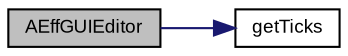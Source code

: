 digraph "AEffGUIEditor"
{
  bgcolor="transparent";
  edge [fontname="Arial",fontsize="9",labelfontname="Arial",labelfontsize="9"];
  node [fontname="Arial",fontsize="9",shape=record];
  rankdir="LR";
  Node1 [label="AEffGUIEditor",height=0.2,width=0.4,color="black", fillcolor="grey75", style="filled" fontcolor="black"];
  Node1 -> Node2 [color="midnightblue",fontsize="9",style="solid",fontname="Arial"];
  Node2 [label="getTicks",height=0.2,width=0.4,color="black",URL="$class_a_eff_g_u_i_editor.html#a05dffb509478801c59747249f05dafe5"];
}
